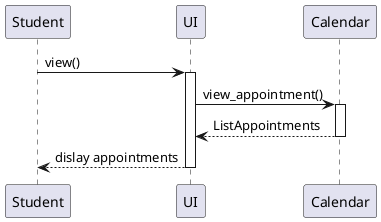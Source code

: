 @startuml

Student -> UI : view()


activate UI
UI -> Calendar : view_appointment()



activate Calendar 

return ListAppointments

return dislay appointments

deactivate Calendar 


deactivate UI 
@enduml 
